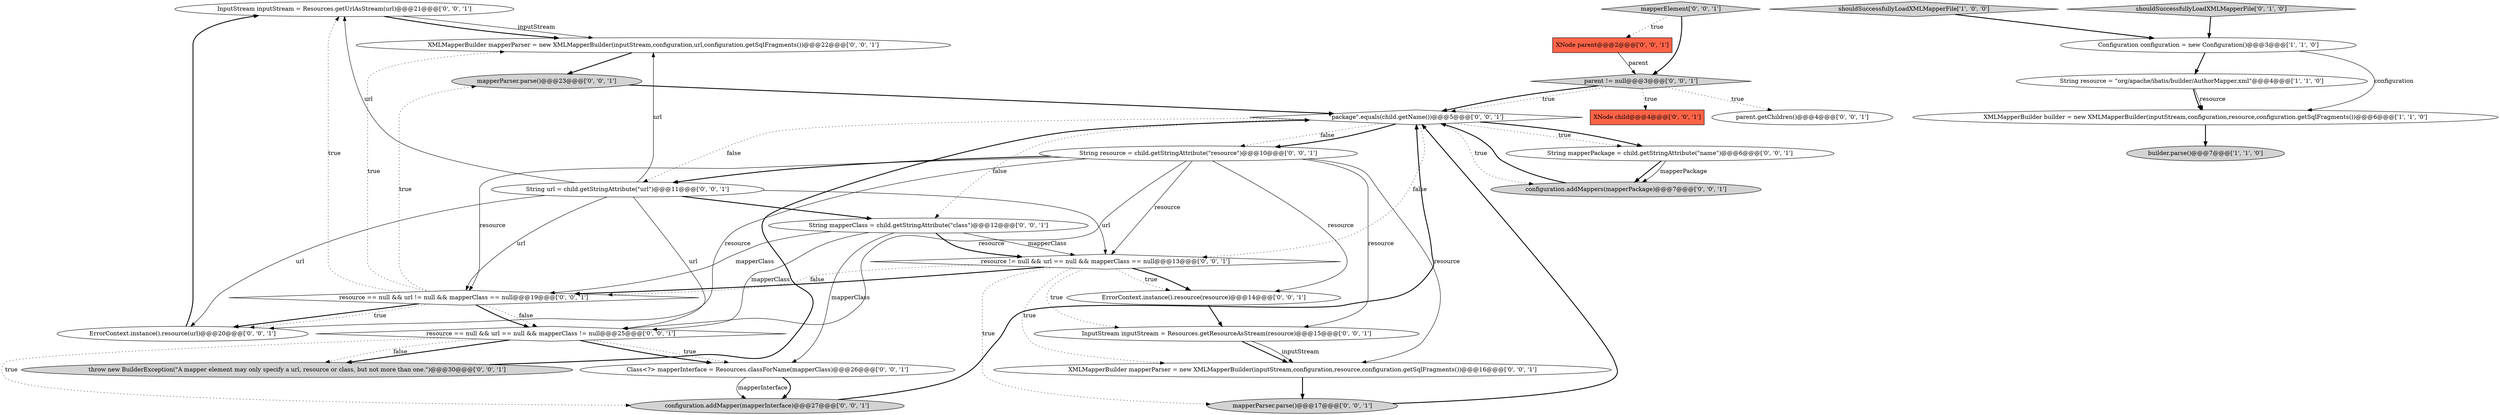 digraph {
6 [style = filled, label = "InputStream inputStream = Resources.getUrlAsStream(url)@@@21@@@['0', '0', '1']", fillcolor = white, shape = ellipse image = "AAA0AAABBB3BBB"];
19 [style = filled, label = "parent != null@@@3@@@['0', '0', '1']", fillcolor = lightgray, shape = diamond image = "AAA0AAABBB3BBB"];
28 [style = filled, label = "\"package\".equals(child.getName())@@@5@@@['0', '0', '1']", fillcolor = white, shape = diamond image = "AAA0AAABBB3BBB"];
15 [style = filled, label = "Class<?> mapperInterface = Resources.classForName(mapperClass)@@@26@@@['0', '0', '1']", fillcolor = white, shape = ellipse image = "AAA0AAABBB3BBB"];
23 [style = filled, label = "XNode child@@@4@@@['0', '0', '1']", fillcolor = tomato, shape = box image = "AAA0AAABBB3BBB"];
26 [style = filled, label = "resource != null && url == null && mapperClass == null@@@13@@@['0', '0', '1']", fillcolor = white, shape = diamond image = "AAA0AAABBB3BBB"];
20 [style = filled, label = "ErrorContext.instance().resource(url)@@@20@@@['0', '0', '1']", fillcolor = white, shape = ellipse image = "AAA0AAABBB3BBB"];
21 [style = filled, label = "XNode parent@@@2@@@['0', '0', '1']", fillcolor = tomato, shape = box image = "AAA0AAABBB3BBB"];
24 [style = filled, label = "String url = child.getStringAttribute(\"url\")@@@11@@@['0', '0', '1']", fillcolor = white, shape = ellipse image = "AAA0AAABBB3BBB"];
2 [style = filled, label = "String resource = \"org/apache/ibatis/builder/AuthorMapper.xml\"@@@4@@@['1', '1', '0']", fillcolor = white, shape = ellipse image = "AAA0AAABBB1BBB"];
13 [style = filled, label = "resource == null && url == null && mapperClass != null@@@25@@@['0', '0', '1']", fillcolor = white, shape = diamond image = "AAA0AAABBB3BBB"];
25 [style = filled, label = "String mapperClass = child.getStringAttribute(\"class\")@@@12@@@['0', '0', '1']", fillcolor = white, shape = ellipse image = "AAA0AAABBB3BBB"];
1 [style = filled, label = "builder.parse()@@@7@@@['1', '1', '0']", fillcolor = lightgray, shape = ellipse image = "AAA0AAABBB1BBB"];
16 [style = filled, label = "mapperElement['0', '0', '1']", fillcolor = lightgray, shape = diamond image = "AAA0AAABBB3BBB"];
7 [style = filled, label = "throw new BuilderException(\"A mapper element may only specify a url, resource or class, but not more than one.\")@@@30@@@['0', '0', '1']", fillcolor = lightgray, shape = ellipse image = "AAA0AAABBB3BBB"];
12 [style = filled, label = "XMLMapperBuilder mapperParser = new XMLMapperBuilder(inputStream,configuration,url,configuration.getSqlFragments())@@@22@@@['0', '0', '1']", fillcolor = white, shape = ellipse image = "AAA0AAABBB3BBB"];
9 [style = filled, label = "String mapperPackage = child.getStringAttribute(\"name\")@@@6@@@['0', '0', '1']", fillcolor = white, shape = ellipse image = "AAA0AAABBB3BBB"];
29 [style = filled, label = "XMLMapperBuilder mapperParser = new XMLMapperBuilder(inputStream,configuration,resource,configuration.getSqlFragments())@@@16@@@['0', '0', '1']", fillcolor = white, shape = ellipse image = "AAA0AAABBB3BBB"];
30 [style = filled, label = "resource == null && url != null && mapperClass == null@@@19@@@['0', '0', '1']", fillcolor = white, shape = diamond image = "AAA0AAABBB3BBB"];
3 [style = filled, label = "shouldSuccessfullyLoadXMLMapperFile['1', '0', '0']", fillcolor = lightgray, shape = diamond image = "AAA0AAABBB1BBB"];
11 [style = filled, label = "configuration.addMappers(mapperPackage)@@@7@@@['0', '0', '1']", fillcolor = lightgray, shape = ellipse image = "AAA0AAABBB3BBB"];
14 [style = filled, label = "ErrorContext.instance().resource(resource)@@@14@@@['0', '0', '1']", fillcolor = white, shape = ellipse image = "AAA0AAABBB3BBB"];
10 [style = filled, label = "String resource = child.getStringAttribute(\"resource\")@@@10@@@['0', '0', '1']", fillcolor = white, shape = ellipse image = "AAA0AAABBB3BBB"];
5 [style = filled, label = "shouldSuccessfullyLoadXMLMapperFile['0', '1', '0']", fillcolor = lightgray, shape = diamond image = "AAA0AAABBB2BBB"];
22 [style = filled, label = "configuration.addMapper(mapperInterface)@@@27@@@['0', '0', '1']", fillcolor = lightgray, shape = ellipse image = "AAA0AAABBB3BBB"];
8 [style = filled, label = "InputStream inputStream = Resources.getResourceAsStream(resource)@@@15@@@['0', '0', '1']", fillcolor = white, shape = ellipse image = "AAA0AAABBB3BBB"];
17 [style = filled, label = "parent.getChildren()@@@4@@@['0', '0', '1']", fillcolor = white, shape = ellipse image = "AAA0AAABBB3BBB"];
18 [style = filled, label = "mapperParser.parse()@@@23@@@['0', '0', '1']", fillcolor = lightgray, shape = ellipse image = "AAA0AAABBB3BBB"];
27 [style = filled, label = "mapperParser.parse()@@@17@@@['0', '0', '1']", fillcolor = lightgray, shape = ellipse image = "AAA0AAABBB3BBB"];
4 [style = filled, label = "XMLMapperBuilder builder = new XMLMapperBuilder(inputStream,configuration,resource,configuration.getSqlFragments())@@@6@@@['1', '1', '0']", fillcolor = white, shape = ellipse image = "AAA0AAABBB1BBB"];
0 [style = filled, label = "Configuration configuration = new Configuration()@@@3@@@['1', '1', '0']", fillcolor = white, shape = ellipse image = "AAA0AAABBB1BBB"];
28->26 [style = dotted, label="false"];
26->29 [style = dotted, label="true"];
7->28 [style = bold, label=""];
10->20 [style = solid, label="resource"];
29->27 [style = bold, label=""];
13->15 [style = bold, label=""];
13->7 [style = bold, label=""];
2->4 [style = bold, label=""];
9->11 [style = bold, label=""];
10->24 [style = bold, label=""];
20->6 [style = bold, label=""];
19->28 [style = bold, label=""];
10->29 [style = solid, label="resource"];
27->28 [style = bold, label=""];
28->10 [style = dotted, label="false"];
25->13 [style = solid, label="mapperClass"];
10->14 [style = solid, label="resource"];
25->30 [style = solid, label="mapperClass"];
10->26 [style = solid, label="resource"];
16->19 [style = bold, label=""];
25->26 [style = bold, label=""];
26->8 [style = dotted, label="true"];
30->13 [style = bold, label=""];
24->6 [style = solid, label="url"];
28->24 [style = dotted, label="false"];
15->22 [style = bold, label=""];
24->30 [style = solid, label="url"];
28->25 [style = dotted, label="false"];
26->14 [style = bold, label=""];
18->28 [style = bold, label=""];
4->1 [style = bold, label=""];
24->12 [style = solid, label="url"];
2->4 [style = solid, label="resource"];
6->12 [style = solid, label="inputStream"];
19->23 [style = dotted, label="true"];
30->20 [style = bold, label=""];
5->0 [style = bold, label=""];
8->29 [style = bold, label=""];
10->30 [style = solid, label="resource"];
30->18 [style = dotted, label="true"];
30->13 [style = dotted, label="false"];
15->22 [style = solid, label="mapperInterface"];
25->15 [style = solid, label="mapperClass"];
26->14 [style = dotted, label="true"];
28->11 [style = dotted, label="true"];
30->6 [style = dotted, label="true"];
3->0 [style = bold, label=""];
22->28 [style = bold, label=""];
24->20 [style = solid, label="url"];
24->26 [style = solid, label="url"];
16->21 [style = dotted, label="true"];
14->8 [style = bold, label=""];
12->18 [style = bold, label=""];
10->13 [style = solid, label="resource"];
6->12 [style = bold, label=""];
13->22 [style = dotted, label="true"];
13->7 [style = dotted, label="false"];
8->29 [style = solid, label="inputStream"];
26->30 [style = dotted, label="false"];
9->11 [style = solid, label="mapperPackage"];
25->26 [style = solid, label="mapperClass"];
28->10 [style = bold, label=""];
24->13 [style = solid, label="url"];
24->25 [style = bold, label=""];
0->4 [style = solid, label="configuration"];
19->17 [style = dotted, label="true"];
13->15 [style = dotted, label="true"];
0->2 [style = bold, label=""];
26->27 [style = dotted, label="true"];
30->12 [style = dotted, label="true"];
26->30 [style = bold, label=""];
11->28 [style = bold, label=""];
28->9 [style = dotted, label="true"];
10->8 [style = solid, label="resource"];
19->28 [style = dotted, label="true"];
30->20 [style = dotted, label="true"];
28->9 [style = bold, label=""];
21->19 [style = solid, label="parent"];
}

